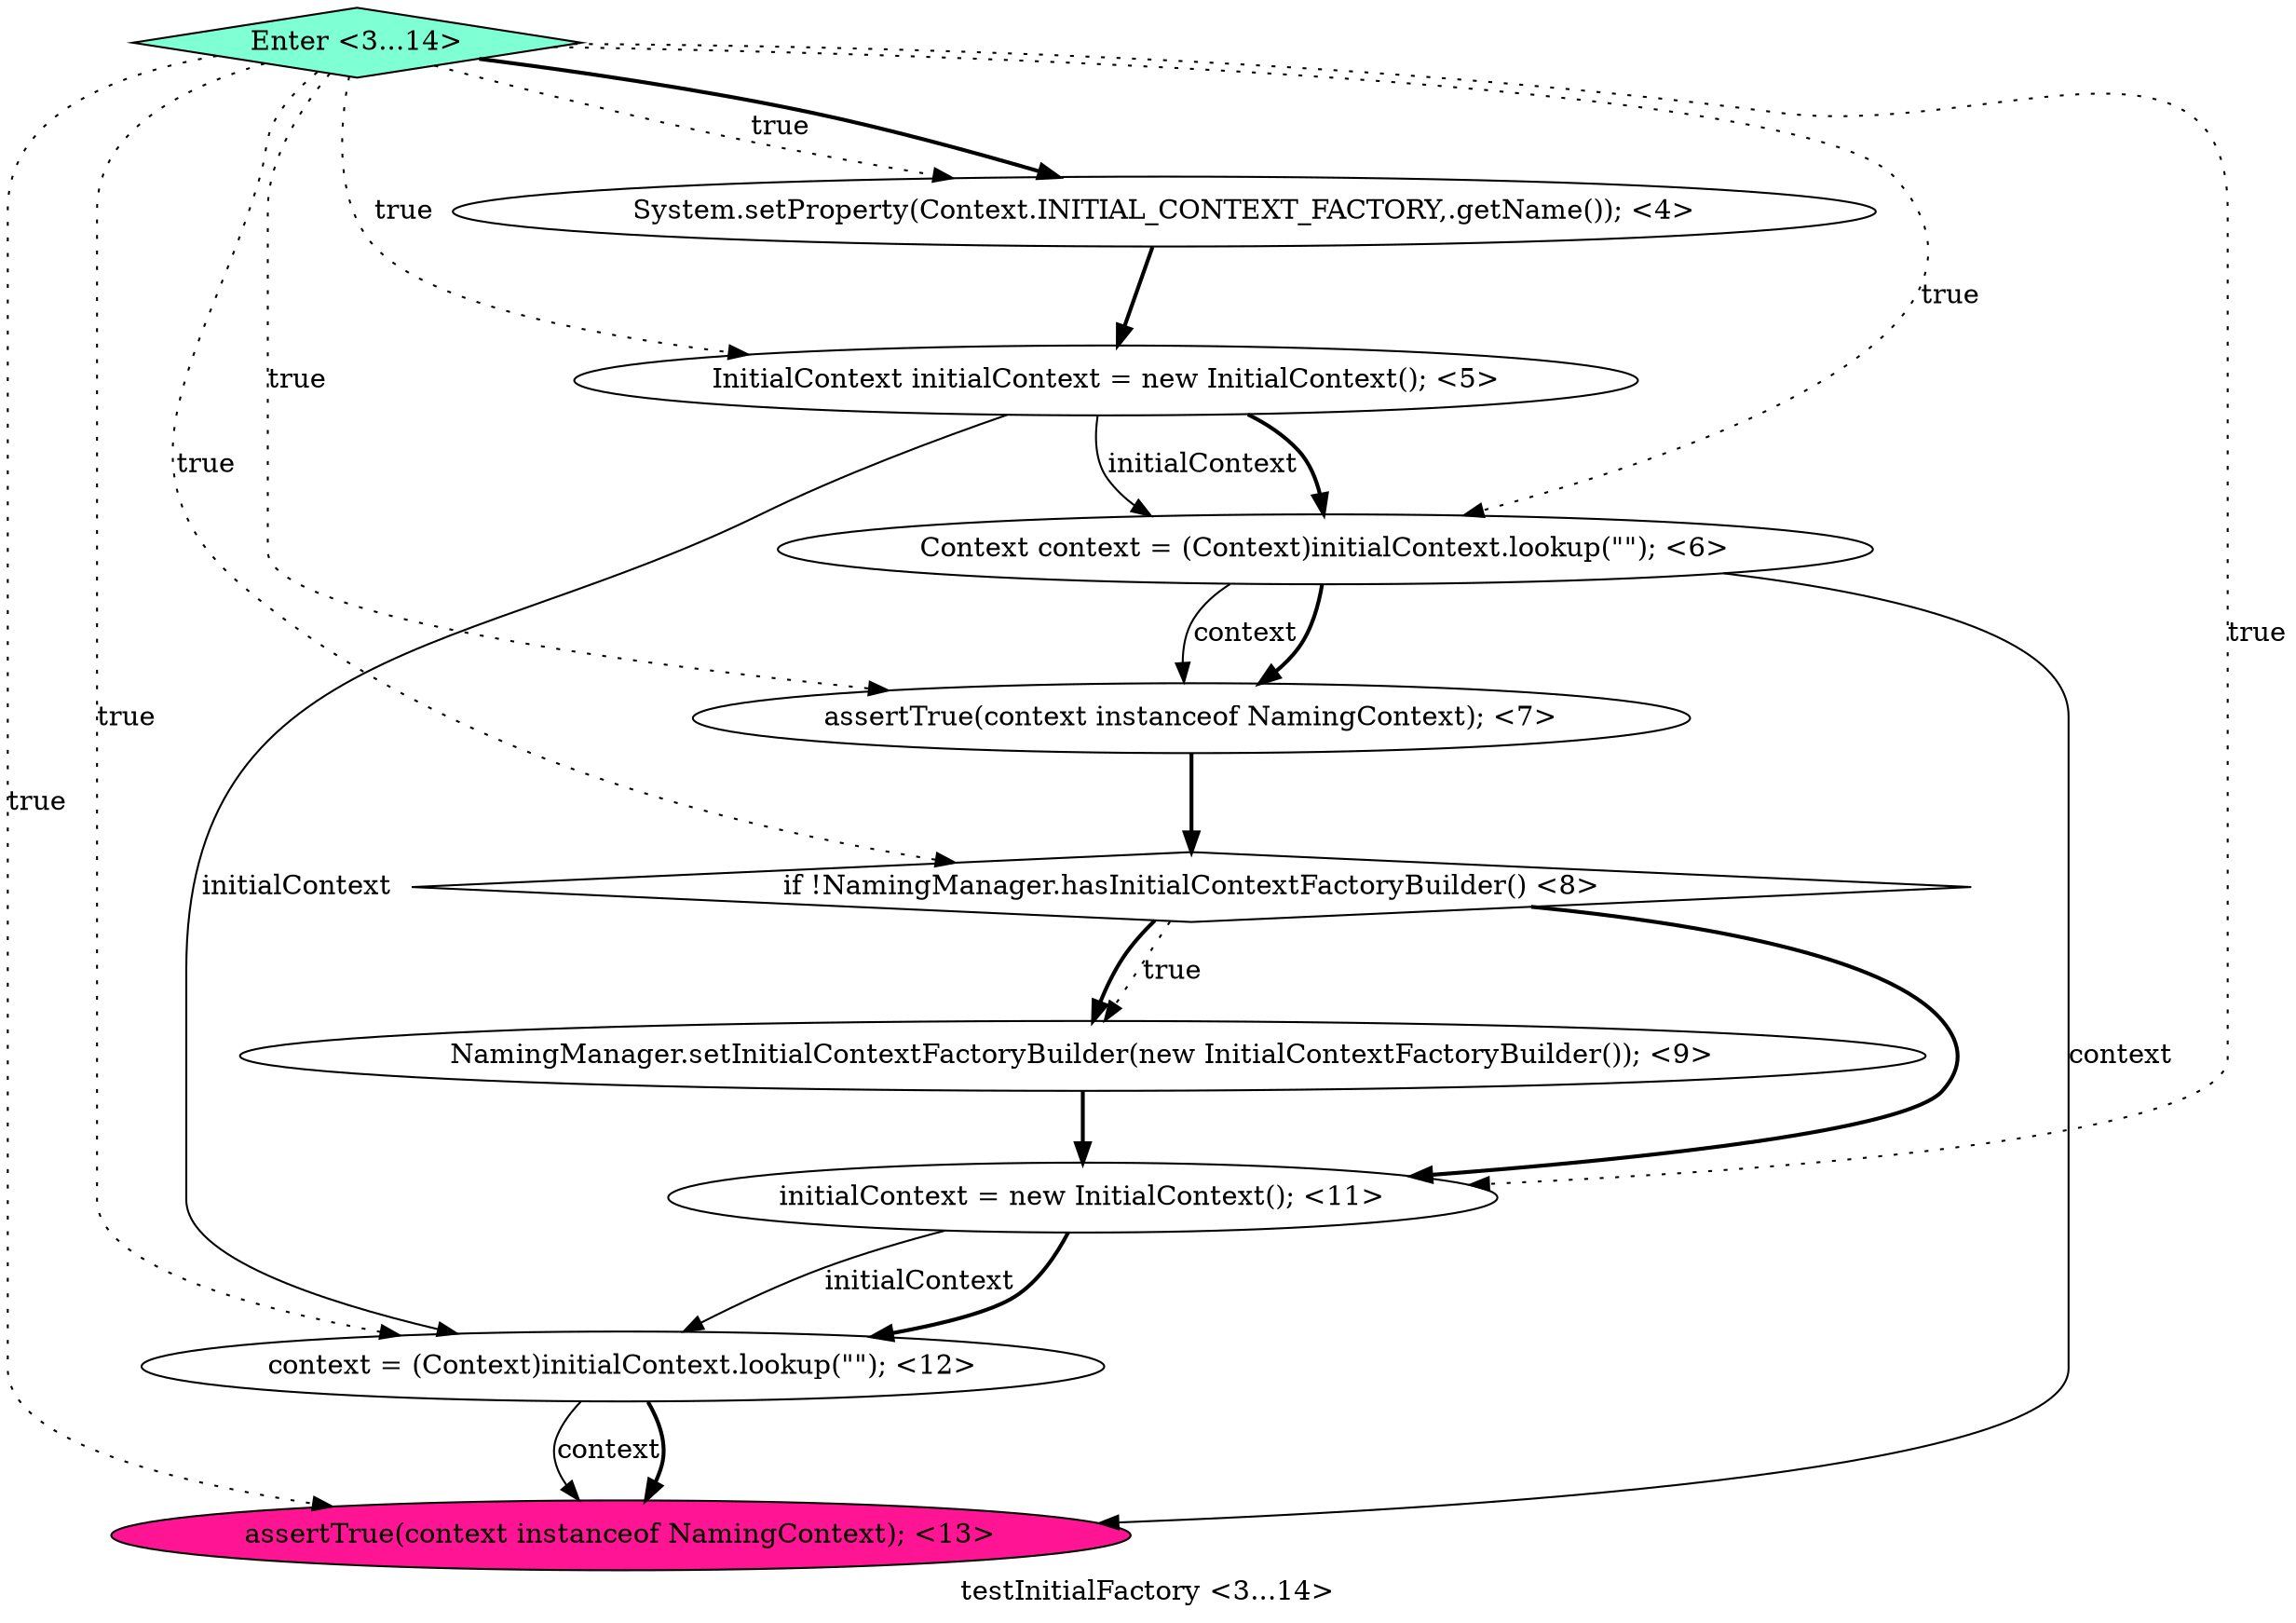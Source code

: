digraph PDG {
label = "testInitialFactory <3...14>";
0.1 [style = filled, label = "InitialContext initialContext = new InitialContext(); <5>", fillcolor = white, shape = ellipse];
0.9 [style = filled, label = "Enter <3...14>", fillcolor = aquamarine, shape = diamond];
0.2 [style = filled, label = "Context context = (Context)initialContext.lookup(\"\"); <6>", fillcolor = white, shape = ellipse];
0.8 [style = filled, label = "assertTrue(context instanceof NamingContext); <13>", fillcolor = deeppink, shape = ellipse];
0.7 [style = filled, label = "context = (Context)initialContext.lookup(\"\"); <12>", fillcolor = white, shape = ellipse];
0.3 [style = filled, label = "assertTrue(context instanceof NamingContext); <7>", fillcolor = white, shape = ellipse];
0.5 [style = filled, label = "NamingManager.setInitialContextFactoryBuilder(new InitialContextFactoryBuilder()); <9>", fillcolor = white, shape = ellipse];
0.6 [style = filled, label = "initialContext = new InitialContext(); <11>", fillcolor = white, shape = ellipse];
0.0 [style = filled, label = "System.setProperty(Context.INITIAL_CONTEXT_FACTORY,.getName()); <4>", fillcolor = white, shape = ellipse];
0.4 [style = filled, label = "if !NamingManager.hasInitialContextFactoryBuilder() <8>", fillcolor = white, shape = diamond];
0.0 -> 0.1 [style = bold, label=""];
0.1 -> 0.2 [style = solid, label="initialContext"];
0.1 -> 0.2 [style = bold, label=""];
0.1 -> 0.7 [style = solid, label="initialContext"];
0.2 -> 0.3 [style = solid, label="context"];
0.2 -> 0.3 [style = bold, label=""];
0.2 -> 0.8 [style = solid, label="context"];
0.3 -> 0.4 [style = bold, label=""];
0.4 -> 0.5 [style = dotted, label="true"];
0.4 -> 0.5 [style = bold, label=""];
0.4 -> 0.6 [style = bold, label=""];
0.5 -> 0.6 [style = bold, label=""];
0.6 -> 0.7 [style = solid, label="initialContext"];
0.6 -> 0.7 [style = bold, label=""];
0.7 -> 0.8 [style = solid, label="context"];
0.7 -> 0.8 [style = bold, label=""];
0.9 -> 0.0 [style = dotted, label="true"];
0.9 -> 0.0 [style = bold, label=""];
0.9 -> 0.1 [style = dotted, label="true"];
0.9 -> 0.2 [style = dotted, label="true"];
0.9 -> 0.3 [style = dotted, label="true"];
0.9 -> 0.4 [style = dotted, label="true"];
0.9 -> 0.6 [style = dotted, label="true"];
0.9 -> 0.7 [style = dotted, label="true"];
0.9 -> 0.8 [style = dotted, label="true"];
}
